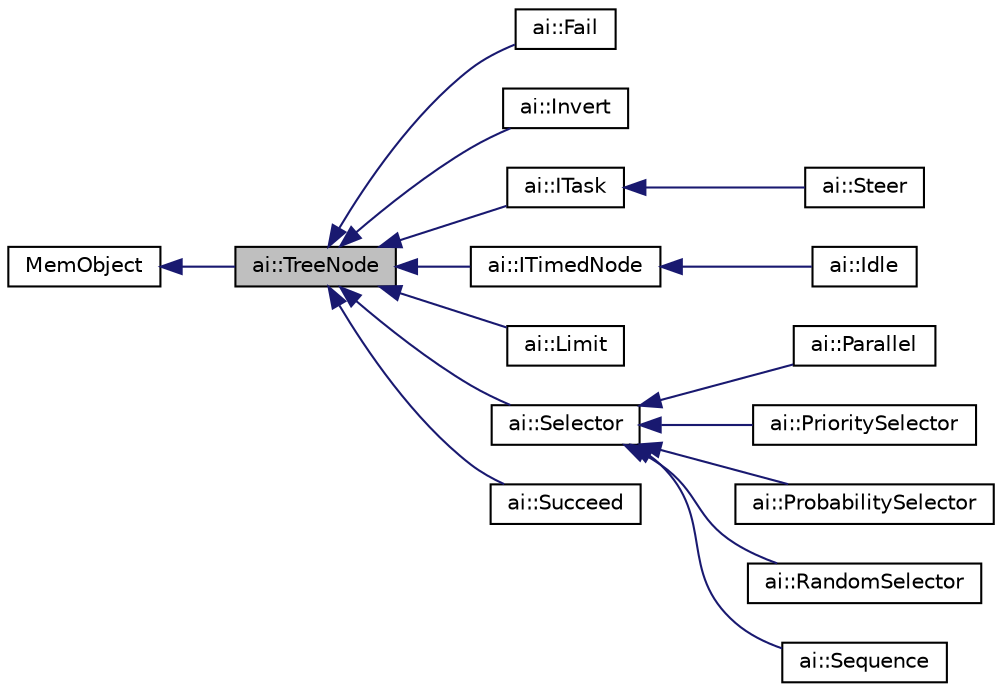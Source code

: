 digraph "ai::TreeNode"
{
  edge [fontname="Helvetica",fontsize="10",labelfontname="Helvetica",labelfontsize="10"];
  node [fontname="Helvetica",fontsize="10",shape=record];
  rankdir="LR";
  Node1 [label="ai::TreeNode",height=0.2,width=0.4,color="black", fillcolor="grey75", style="filled", fontcolor="black"];
  Node2 -> Node1 [dir="back",color="midnightblue",fontsize="10",style="solid",fontname="Helvetica"];
  Node2 [label="MemObject",height=0.2,width=0.4,color="black", fillcolor="white", style="filled",URL="$classai_1_1__MemObject.html"];
  Node1 -> Node3 [dir="back",color="midnightblue",fontsize="10",style="solid",fontname="Helvetica"];
  Node3 [label="ai::Fail",height=0.2,width=0.4,color="black", fillcolor="white", style="filled",URL="$classai_1_1Fail.html",tooltip="A decorator node with only one child attached. The result of the attached child is only taken into ac..."];
  Node1 -> Node4 [dir="back",color="midnightblue",fontsize="10",style="solid",fontname="Helvetica"];
  Node4 [label="ai::Invert",height=0.2,width=0.4,color="black", fillcolor="white", style="filled",URL="$classai_1_1Invert.html",tooltip="A node with only one child attached. The result of the attached child is inverted. "];
  Node1 -> Node5 [dir="back",color="midnightblue",fontsize="10",style="solid",fontname="Helvetica"];
  Node5 [label="ai::ITask",height=0.2,width=0.4,color="black", fillcolor="white", style="filled",URL="$classai_1_1ITask.html",tooltip="A node for your real actions in the behaviour tree. "];
  Node5 -> Node6 [dir="back",color="midnightblue",fontsize="10",style="solid",fontname="Helvetica"];
  Node6 [label="ai::Steer",height=0.2,width=0.4,color="black", fillcolor="white", style="filled",URL="$classai_1_1Steer.html"];
  Node1 -> Node7 [dir="back",color="midnightblue",fontsize="10",style="solid",fontname="Helvetica"];
  Node7 [label="ai::ITimedNode",height=0.2,width=0.4,color="black", fillcolor="white", style="filled",URL="$classai_1_1ITimedNode.html",tooltip="A timed node is a TreeNode that is executed until a given time (millis) is elapsed. "];
  Node7 -> Node8 [dir="back",color="midnightblue",fontsize="10",style="solid",fontname="Helvetica"];
  Node8 [label="ai::Idle",height=0.2,width=0.4,color="black", fillcolor="white", style="filled",URL="$classai_1_1Idle.html",tooltip="ITimedNode that is just idling until the given time is elapsed. "];
  Node1 -> Node9 [dir="back",color="midnightblue",fontsize="10",style="solid",fontname="Helvetica"];
  Node9 [label="ai::Limit",height=0.2,width=0.4,color="black", fillcolor="white", style="filled",URL="$classai_1_1Limit.html",tooltip="A decorator node which limits the execution of the attached child to a specified amount of runs..."];
  Node1 -> Node10 [dir="back",color="midnightblue",fontsize="10",style="solid",fontname="Helvetica"];
  Node10 [label="ai::Selector",height=0.2,width=0.4,color="black", fillcolor="white", style="filled",URL="$classai_1_1Selector.html",tooltip="Base class for all type of TreeNode selectors. "];
  Node10 -> Node11 [dir="back",color="midnightblue",fontsize="10",style="solid",fontname="Helvetica"];
  Node11 [label="ai::Parallel",height=0.2,width=0.4,color="black", fillcolor="white", style="filled",URL="$classai_1_1Parallel.html",tooltip="Executes all the connected children in the order they were added (no matter what the TreeNodeStatus o..."];
  Node10 -> Node12 [dir="back",color="midnightblue",fontsize="10",style="solid",fontname="Helvetica"];
  Node12 [label="ai::PrioritySelector",height=0.2,width=0.4,color="black", fillcolor="white", style="filled",URL="$classai_1_1PrioritySelector.html",tooltip="This node tries to execute all the attached children until one succeeds. This composite only fails if..."];
  Node10 -> Node13 [dir="back",color="midnightblue",fontsize="10",style="solid",fontname="Helvetica"];
  Node13 [label="ai::ProbabilitySelector",height=0.2,width=0.4,color="black", fillcolor="white", style="filled",URL="$classai_1_1ProbabilitySelector.html",tooltip="This node executes one of the attached children randomly based on the given weights. The node is executed until it is no longer in the running state. "];
  Node10 -> Node14 [dir="back",color="midnightblue",fontsize="10",style="solid",fontname="Helvetica"];
  Node14 [label="ai::RandomSelector",height=0.2,width=0.4,color="black", fillcolor="white", style="filled",URL="$classai_1_1RandomSelector.html",tooltip="This node executes all the attached children in random order. This composite only fails if all childr..."];
  Node10 -> Node15 [dir="back",color="midnightblue",fontsize="10",style="solid",fontname="Helvetica"];
  Node15 [label="ai::Sequence",height=0.2,width=0.4,color="black", fillcolor="white", style="filled",URL="$classai_1_1Sequence.html",tooltip="The sequence continues to execute their children until one of the children returned a state that is n..."];
  Node1 -> Node16 [dir="back",color="midnightblue",fontsize="10",style="solid",fontname="Helvetica"];
  Node16 [label="ai::Succeed",height=0.2,width=0.4,color="black", fillcolor="white", style="filled",URL="$classai_1_1Succeed.html",tooltip="A decorator node with only one child attached. The result of the attached child is only taken into ac..."];
}
